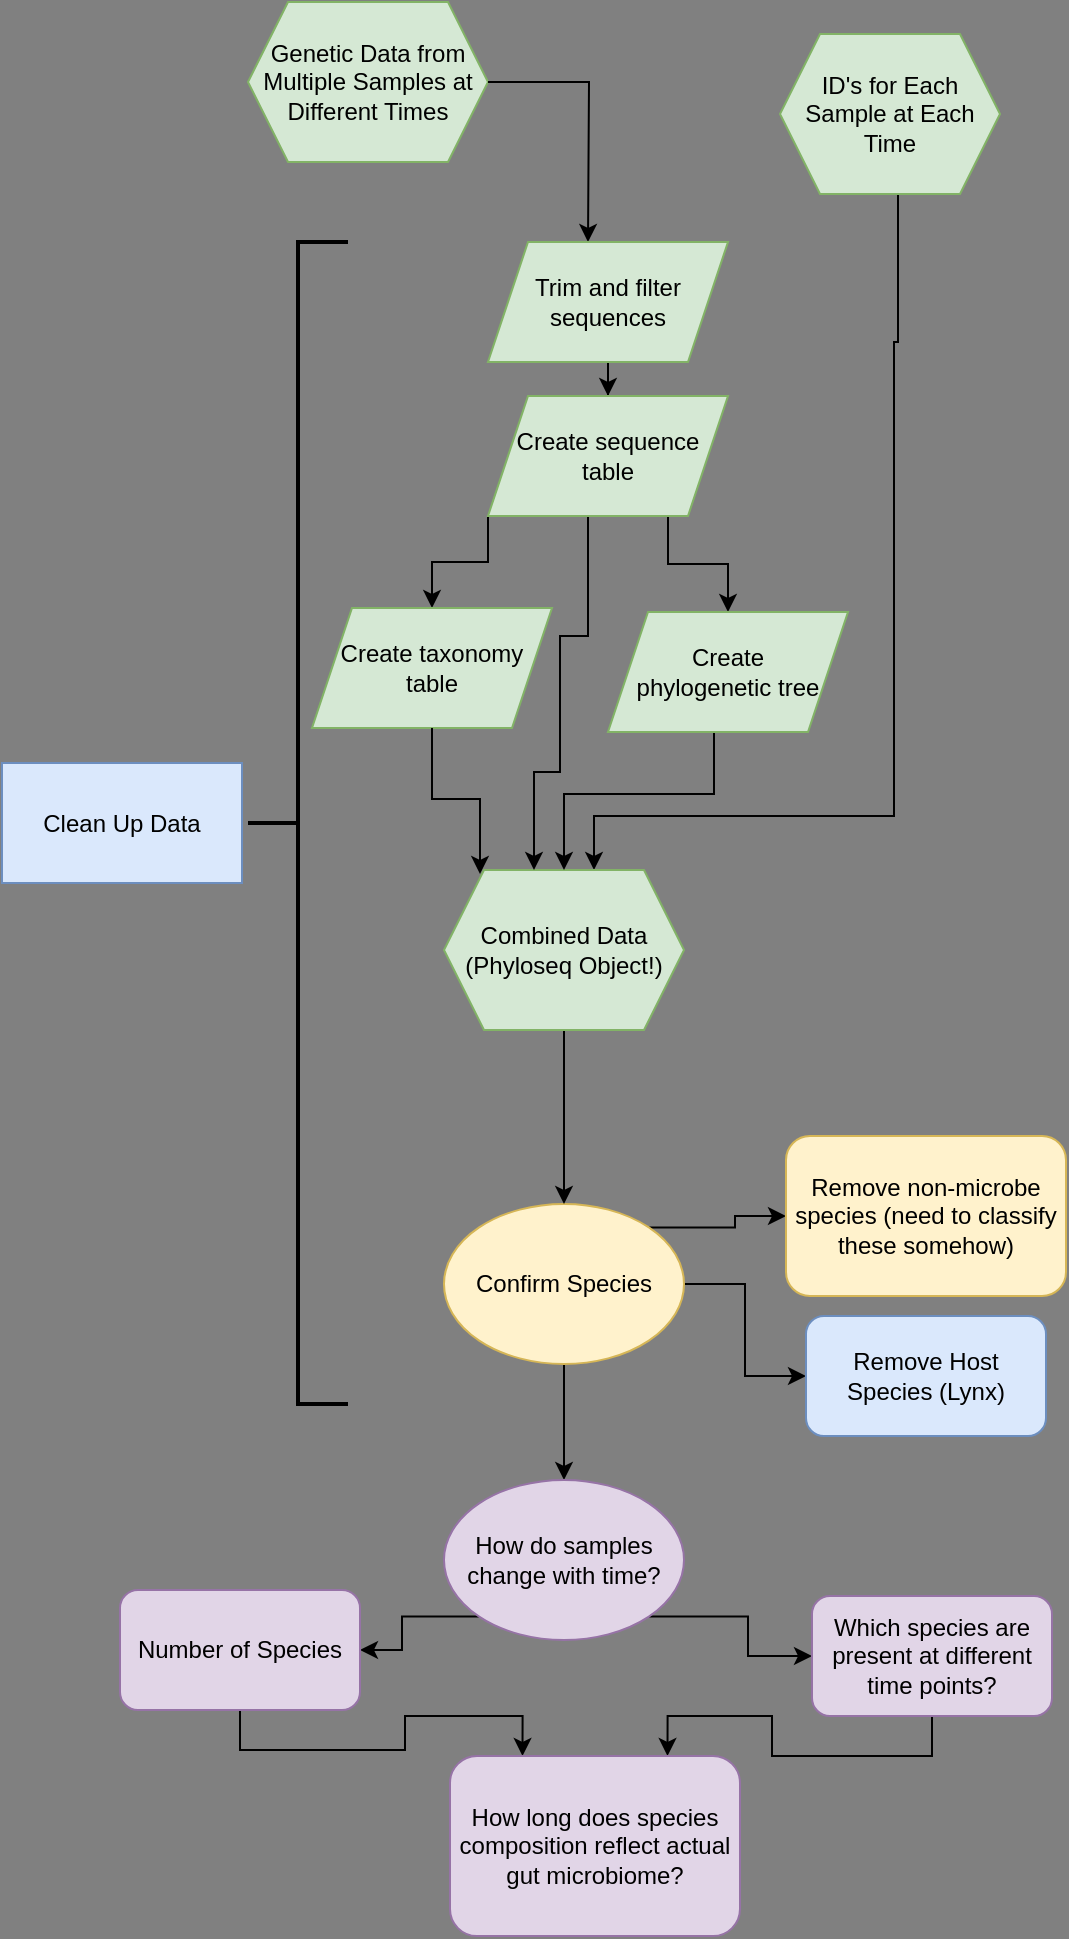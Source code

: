 <mxfile version="23.1.5" type="github">
  <diagram name="Page-1" id="jksl4sAYlVyCWbfnub4E">
    <mxGraphModel dx="1434" dy="806" grid="0" gridSize="10" guides="1" tooltips="1" connect="1" arrows="1" fold="1" page="1" pageScale="1" pageWidth="850" pageHeight="1100" background="#808080" math="0" shadow="0">
      <root>
        <mxCell id="0" />
        <mxCell id="1" parent="0" />
        <mxCell id="tt5u95wZxFVfkm65_rnc-1" value="Genetic Data from Multiple Samples at Different Times" style="shape=hexagon;perimeter=hexagonPerimeter2;whiteSpace=wrap;html=1;fixedSize=1;fillColor=#d5e8d4;strokeColor=#82b366;" parent="1" vertex="1">
          <mxGeometry x="240" y="40" width="120" height="80" as="geometry" />
        </mxCell>
        <mxCell id="tt5u95wZxFVfkm65_rnc-10" style="edgeStyle=orthogonalEdgeStyle;rounded=0;orthogonalLoop=1;jettySize=auto;html=1;exitX=0.375;exitY=1;exitDx=0;exitDy=0;entryX=0.625;entryY=0;entryDx=0;entryDy=0;" parent="1" source="tt5u95wZxFVfkm65_rnc-6" target="tt5u95wZxFVfkm65_rnc-12" edge="1">
          <mxGeometry relative="1" as="geometry">
            <mxPoint x="587" y="410" as="targetPoint" />
            <Array as="points">
              <mxPoint x="563" y="136" />
              <mxPoint x="563" y="115" />
              <mxPoint x="565" y="115" />
              <mxPoint x="565" y="210" />
              <mxPoint x="563" y="210" />
              <mxPoint x="563" y="447" />
              <mxPoint x="413" y="447" />
            </Array>
          </mxGeometry>
        </mxCell>
        <mxCell id="tt5u95wZxFVfkm65_rnc-6" value="ID&#39;s for Each Sample at Each Time" style="shape=hexagon;perimeter=hexagonPerimeter2;whiteSpace=wrap;html=1;fixedSize=1;fillColor=#d5e8d4;strokeColor=#82b366;" parent="1" vertex="1">
          <mxGeometry x="506" y="56" width="110" height="80" as="geometry" />
        </mxCell>
        <mxCell id="tt5u95wZxFVfkm65_rnc-9" style="edgeStyle=orthogonalEdgeStyle;rounded=0;orthogonalLoop=1;jettySize=auto;html=1;exitX=1;exitY=0.5;exitDx=0;exitDy=0;" parent="1" source="tt5u95wZxFVfkm65_rnc-1" edge="1">
          <mxGeometry relative="1" as="geometry">
            <mxPoint x="410" y="160" as="targetPoint" />
          </mxGeometry>
        </mxCell>
        <mxCell id="tt5u95wZxFVfkm65_rnc-22" style="edgeStyle=orthogonalEdgeStyle;rounded=0;orthogonalLoop=1;jettySize=auto;html=1;entryX=0;entryY=0.5;entryDx=0;entryDy=0;" parent="1" source="tt5u95wZxFVfkm65_rnc-11" target="tt5u95wZxFVfkm65_rnc-21" edge="1">
          <mxGeometry relative="1" as="geometry" />
        </mxCell>
        <mxCell id="tt5u95wZxFVfkm65_rnc-29" style="edgeStyle=orthogonalEdgeStyle;rounded=0;orthogonalLoop=1;jettySize=auto;html=1;exitX=0.5;exitY=1;exitDx=0;exitDy=0;entryX=0.5;entryY=0;entryDx=0;entryDy=0;" parent="1" source="tt5u95wZxFVfkm65_rnc-11" target="tt5u95wZxFVfkm65_rnc-26" edge="1">
          <mxGeometry relative="1" as="geometry" />
        </mxCell>
        <mxCell id="BkyDHgLyDMeWJT4fenyF-9" style="edgeStyle=orthogonalEdgeStyle;rounded=0;orthogonalLoop=1;jettySize=auto;html=1;exitX=1;exitY=0;exitDx=0;exitDy=0;entryX=0;entryY=0.5;entryDx=0;entryDy=0;" parent="1" source="tt5u95wZxFVfkm65_rnc-11" target="tt5u95wZxFVfkm65_rnc-23" edge="1">
          <mxGeometry relative="1" as="geometry" />
        </mxCell>
        <mxCell id="tt5u95wZxFVfkm65_rnc-11" value="Confirm Species" style="ellipse;whiteSpace=wrap;html=1;fillColor=#fff2cc;strokeColor=#d6b656;" parent="1" vertex="1">
          <mxGeometry x="338" y="641" width="120" height="80" as="geometry" />
        </mxCell>
        <mxCell id="tt5u95wZxFVfkm65_rnc-15" style="edgeStyle=orthogonalEdgeStyle;rounded=0;orthogonalLoop=1;jettySize=auto;html=1;exitX=0.5;exitY=1;exitDx=0;exitDy=0;entryX=0.5;entryY=0;entryDx=0;entryDy=0;" parent="1" source="tt5u95wZxFVfkm65_rnc-12" target="tt5u95wZxFVfkm65_rnc-11" edge="1">
          <mxGeometry relative="1" as="geometry" />
        </mxCell>
        <mxCell id="tt5u95wZxFVfkm65_rnc-12" value="Combined Data&lt;br&gt;(Phyloseq Object!)" style="shape=hexagon;perimeter=hexagonPerimeter2;whiteSpace=wrap;html=1;fixedSize=1;fillColor=#d5e8d4;strokeColor=#82b366;" parent="1" vertex="1">
          <mxGeometry x="338" y="474" width="120" height="80" as="geometry" />
        </mxCell>
        <mxCell id="tt5u95wZxFVfkm65_rnc-21" value="Remove Host Species (Lynx)" style="rounded=1;whiteSpace=wrap;html=1;fillColor=#dae8fc;strokeColor=#6c8ebf;" parent="1" vertex="1">
          <mxGeometry x="519" y="697" width="120" height="60" as="geometry" />
        </mxCell>
        <mxCell id="tt5u95wZxFVfkm65_rnc-23" value="Remove non-microbe species (need to classify these somehow)" style="rounded=1;whiteSpace=wrap;html=1;fillColor=#fff2cc;strokeColor=#d6b656;" parent="1" vertex="1">
          <mxGeometry x="509" y="607" width="140" height="80" as="geometry" />
        </mxCell>
        <mxCell id="tt5u95wZxFVfkm65_rnc-32" style="edgeStyle=orthogonalEdgeStyle;rounded=0;orthogonalLoop=1;jettySize=auto;html=1;exitX=0;exitY=1;exitDx=0;exitDy=0;" parent="1" source="tt5u95wZxFVfkm65_rnc-26" target="tt5u95wZxFVfkm65_rnc-30" edge="1">
          <mxGeometry relative="1" as="geometry" />
        </mxCell>
        <mxCell id="tt5u95wZxFVfkm65_rnc-33" style="edgeStyle=orthogonalEdgeStyle;rounded=0;orthogonalLoop=1;jettySize=auto;html=1;exitX=1;exitY=1;exitDx=0;exitDy=0;" parent="1" source="tt5u95wZxFVfkm65_rnc-26" target="tt5u95wZxFVfkm65_rnc-31" edge="1">
          <mxGeometry relative="1" as="geometry" />
        </mxCell>
        <mxCell id="tt5u95wZxFVfkm65_rnc-26" value="How do samples change with time?" style="ellipse;whiteSpace=wrap;html=1;fillColor=#e1d5e7;strokeColor=#9673a6;" parent="1" vertex="1">
          <mxGeometry x="338" y="779" width="120" height="80" as="geometry" />
        </mxCell>
        <mxCell id="tt5u95wZxFVfkm65_rnc-27" value="" style="strokeWidth=2;html=1;shape=mxgraph.flowchart.annotation_2;align=left;labelPosition=right;pointerEvents=1;" parent="1" vertex="1">
          <mxGeometry x="240" y="160" width="50" height="581" as="geometry" />
        </mxCell>
        <mxCell id="tt5u95wZxFVfkm65_rnc-28" value="Clean Up Data" style="rounded=0;whiteSpace=wrap;html=1;fillColor=#dae8fc;strokeColor=#6c8ebf;" parent="1" vertex="1">
          <mxGeometry x="117" y="420.5" width="120" height="60" as="geometry" />
        </mxCell>
        <mxCell id="BkyDHgLyDMeWJT4fenyF-7" style="edgeStyle=orthogonalEdgeStyle;rounded=0;orthogonalLoop=1;jettySize=auto;html=1;exitX=0.5;exitY=1;exitDx=0;exitDy=0;entryX=0.25;entryY=0;entryDx=0;entryDy=0;" parent="1" source="tt5u95wZxFVfkm65_rnc-30" target="BkyDHgLyDMeWJT4fenyF-6" edge="1">
          <mxGeometry relative="1" as="geometry" />
        </mxCell>
        <mxCell id="tt5u95wZxFVfkm65_rnc-30" value="Number of Species" style="rounded=1;whiteSpace=wrap;html=1;fillColor=#e1d5e7;strokeColor=#9673a6;" parent="1" vertex="1">
          <mxGeometry x="176" y="834" width="120" height="60" as="geometry" />
        </mxCell>
        <mxCell id="BkyDHgLyDMeWJT4fenyF-8" style="edgeStyle=orthogonalEdgeStyle;rounded=0;orthogonalLoop=1;jettySize=auto;html=1;exitX=0.5;exitY=1;exitDx=0;exitDy=0;entryX=0.75;entryY=0;entryDx=0;entryDy=0;" parent="1" source="tt5u95wZxFVfkm65_rnc-31" target="BkyDHgLyDMeWJT4fenyF-6" edge="1">
          <mxGeometry relative="1" as="geometry" />
        </mxCell>
        <mxCell id="tt5u95wZxFVfkm65_rnc-31" value="Which species are present at different time points?" style="rounded=1;whiteSpace=wrap;html=1;fillColor=#e1d5e7;strokeColor=#9673a6;" parent="1" vertex="1">
          <mxGeometry x="522" y="837" width="120" height="60" as="geometry" />
        </mxCell>
        <mxCell id="oi0Ckx-lPvkIda29f6-V-6" style="edgeStyle=orthogonalEdgeStyle;rounded=0;hachureGap=4;orthogonalLoop=1;jettySize=auto;html=1;exitX=0.5;exitY=1;exitDx=0;exitDy=0;shadow=0;" edge="1" parent="1" source="BkyDHgLyDMeWJT4fenyF-2" target="oi0Ckx-lPvkIda29f6-V-2">
          <mxGeometry relative="1" as="geometry" />
        </mxCell>
        <mxCell id="BkyDHgLyDMeWJT4fenyF-2" value="Trim and filter sequences" style="shape=parallelogram;perimeter=parallelogramPerimeter;whiteSpace=wrap;html=1;fixedSize=1;fillColor=#d5e8d4;strokeColor=#82b366;" parent="1" vertex="1">
          <mxGeometry x="360" y="160" width="120" height="60" as="geometry" />
        </mxCell>
        <mxCell id="BkyDHgLyDMeWJT4fenyF-6" value="How long does species composition reflect actual gut microbiome?" style="rounded=1;whiteSpace=wrap;html=1;fillColor=#e1d5e7;strokeColor=#9673a6;" parent="1" vertex="1">
          <mxGeometry x="341" y="917" width="145" height="90" as="geometry" />
        </mxCell>
        <mxCell id="oi0Ckx-lPvkIda29f6-V-11" style="edgeStyle=orthogonalEdgeStyle;rounded=0;hachureGap=4;orthogonalLoop=1;jettySize=auto;html=1;exitX=0;exitY=1;exitDx=0;exitDy=0;entryX=0.5;entryY=0;entryDx=0;entryDy=0;" edge="1" parent="1" source="oi0Ckx-lPvkIda29f6-V-2" target="oi0Ckx-lPvkIda29f6-V-8">
          <mxGeometry relative="1" as="geometry" />
        </mxCell>
        <mxCell id="oi0Ckx-lPvkIda29f6-V-12" style="edgeStyle=orthogonalEdgeStyle;rounded=0;hachureGap=4;orthogonalLoop=1;jettySize=auto;html=1;exitX=0.75;exitY=1;exitDx=0;exitDy=0;entryX=0.5;entryY=0;entryDx=0;entryDy=0;" edge="1" parent="1" source="oi0Ckx-lPvkIda29f6-V-2" target="oi0Ckx-lPvkIda29f6-V-9">
          <mxGeometry relative="1" as="geometry" />
        </mxCell>
        <mxCell id="oi0Ckx-lPvkIda29f6-V-13" style="edgeStyle=orthogonalEdgeStyle;rounded=0;hachureGap=4;orthogonalLoop=1;jettySize=auto;html=1;exitX=0.5;exitY=1;exitDx=0;exitDy=0;entryX=0.375;entryY=0;entryDx=0;entryDy=0;" edge="1" parent="1" source="oi0Ckx-lPvkIda29f6-V-2" target="tt5u95wZxFVfkm65_rnc-12">
          <mxGeometry relative="1" as="geometry">
            <mxPoint x="487" y="410" as="targetPoint" />
            <Array as="points">
              <mxPoint x="410" y="297" />
              <mxPoint x="410" y="357" />
              <mxPoint x="396" y="357" />
              <mxPoint x="396" y="425" />
              <mxPoint x="383" y="425" />
            </Array>
          </mxGeometry>
        </mxCell>
        <mxCell id="oi0Ckx-lPvkIda29f6-V-2" value="Create sequence table" style="shape=parallelogram;perimeter=parallelogramPerimeter;whiteSpace=wrap;html=1;fixedSize=1;fillColor=#d5e8d4;strokeColor=#82b366;" vertex="1" parent="1">
          <mxGeometry x="360" y="237" width="120" height="60" as="geometry" />
        </mxCell>
        <mxCell id="oi0Ckx-lPvkIda29f6-V-8" value="Create taxonomy table" style="shape=parallelogram;perimeter=parallelogramPerimeter;whiteSpace=wrap;html=1;fixedSize=1;fillColor=#d5e8d4;strokeColor=#82b366;" vertex="1" parent="1">
          <mxGeometry x="272" y="343" width="120" height="60" as="geometry" />
        </mxCell>
        <mxCell id="oi0Ckx-lPvkIda29f6-V-14" style="edgeStyle=orthogonalEdgeStyle;rounded=0;hachureGap=4;orthogonalLoop=1;jettySize=auto;html=1;exitX=0.5;exitY=1;exitDx=0;exitDy=0;entryX=0.5;entryY=0;entryDx=0;entryDy=0;" edge="1" parent="1" source="oi0Ckx-lPvkIda29f6-V-9" target="tt5u95wZxFVfkm65_rnc-12">
          <mxGeometry relative="1" as="geometry">
            <mxPoint x="557" y="410" as="targetPoint" />
            <Array as="points">
              <mxPoint x="473" y="436" />
              <mxPoint x="398" y="436" />
            </Array>
          </mxGeometry>
        </mxCell>
        <mxCell id="oi0Ckx-lPvkIda29f6-V-9" value="Create &lt;br&gt;phylogenetic tree" style="shape=parallelogram;perimeter=parallelogramPerimeter;whiteSpace=wrap;html=1;fixedSize=1;fillColor=#d5e8d4;strokeColor=#82b366;" vertex="1" parent="1">
          <mxGeometry x="420" y="345" width="120" height="60" as="geometry" />
        </mxCell>
        <mxCell id="oi0Ckx-lPvkIda29f6-V-15" style="edgeStyle=orthogonalEdgeStyle;rounded=0;hachureGap=4;orthogonalLoop=1;jettySize=auto;html=1;exitX=0.5;exitY=1;exitDx=0;exitDy=0;entryX=0.15;entryY=0.025;entryDx=0;entryDy=0;entryPerimeter=0;" edge="1" parent="1" source="oi0Ckx-lPvkIda29f6-V-8" target="tt5u95wZxFVfkm65_rnc-12">
          <mxGeometry relative="1" as="geometry" />
        </mxCell>
      </root>
    </mxGraphModel>
  </diagram>
</mxfile>
